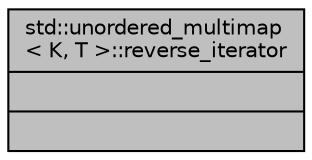 digraph "std::unordered_multimap&lt; K, T &gt;::reverse_iterator"
{
  edge [fontname="Helvetica",fontsize="10",labelfontname="Helvetica",labelfontsize="10"];
  node [fontname="Helvetica",fontsize="10",shape=record];
  Node788 [label="{std::unordered_multimap\l\< K, T \>::reverse_iterator\n||}",height=0.2,width=0.4,color="black", fillcolor="grey75", style="filled", fontcolor="black"];
}
